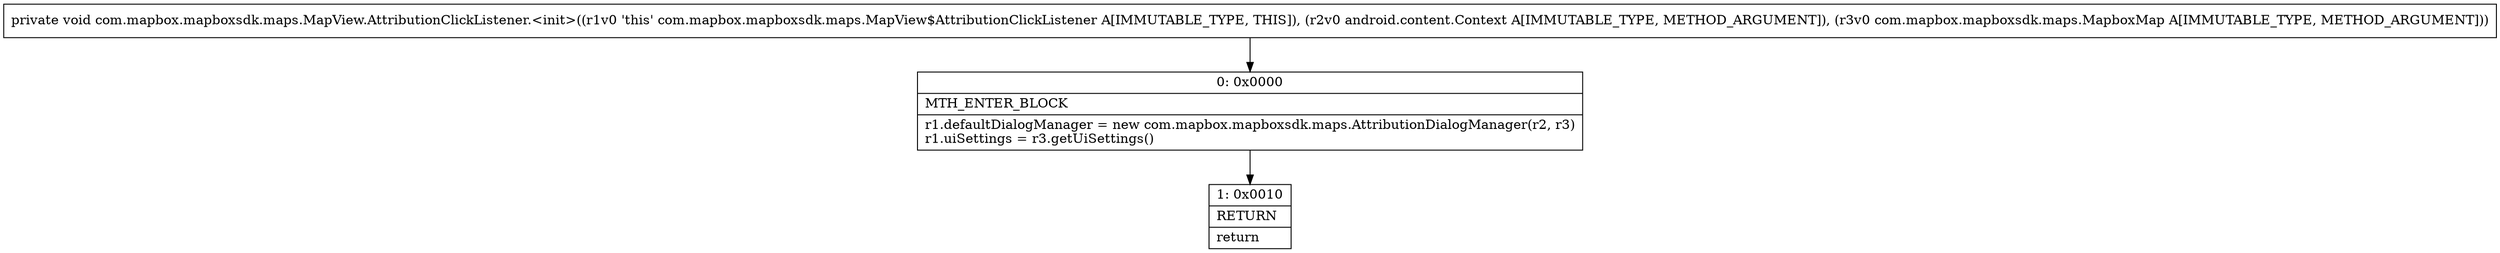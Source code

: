 digraph "CFG forcom.mapbox.mapboxsdk.maps.MapView.AttributionClickListener.\<init\>(Landroid\/content\/Context;Lcom\/mapbox\/mapboxsdk\/maps\/MapboxMap;)V" {
Node_0 [shape=record,label="{0\:\ 0x0000|MTH_ENTER_BLOCK\l|r1.defaultDialogManager = new com.mapbox.mapboxsdk.maps.AttributionDialogManager(r2, r3)\lr1.uiSettings = r3.getUiSettings()\l}"];
Node_1 [shape=record,label="{1\:\ 0x0010|RETURN\l|return\l}"];
MethodNode[shape=record,label="{private void com.mapbox.mapboxsdk.maps.MapView.AttributionClickListener.\<init\>((r1v0 'this' com.mapbox.mapboxsdk.maps.MapView$AttributionClickListener A[IMMUTABLE_TYPE, THIS]), (r2v0 android.content.Context A[IMMUTABLE_TYPE, METHOD_ARGUMENT]), (r3v0 com.mapbox.mapboxsdk.maps.MapboxMap A[IMMUTABLE_TYPE, METHOD_ARGUMENT])) }"];
MethodNode -> Node_0;
Node_0 -> Node_1;
}

